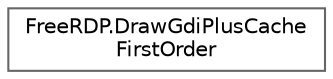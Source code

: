 digraph "Graphical Class Hierarchy"
{
 // LATEX_PDF_SIZE
  bgcolor="transparent";
  edge [fontname=Helvetica,fontsize=10,labelfontname=Helvetica,labelfontsize=10];
  node [fontname=Helvetica,fontsize=10,shape=box,height=0.2,width=0.4];
  rankdir="LR";
  Node0 [id="Node000000",label="FreeRDP.DrawGdiPlusCache\lFirstOrder",height=0.2,width=0.4,color="grey40", fillcolor="white", style="filled",URL="$struct_free_r_d_p_1_1_draw_gdi_plus_cache_first_order.html",tooltip=" "];
}
